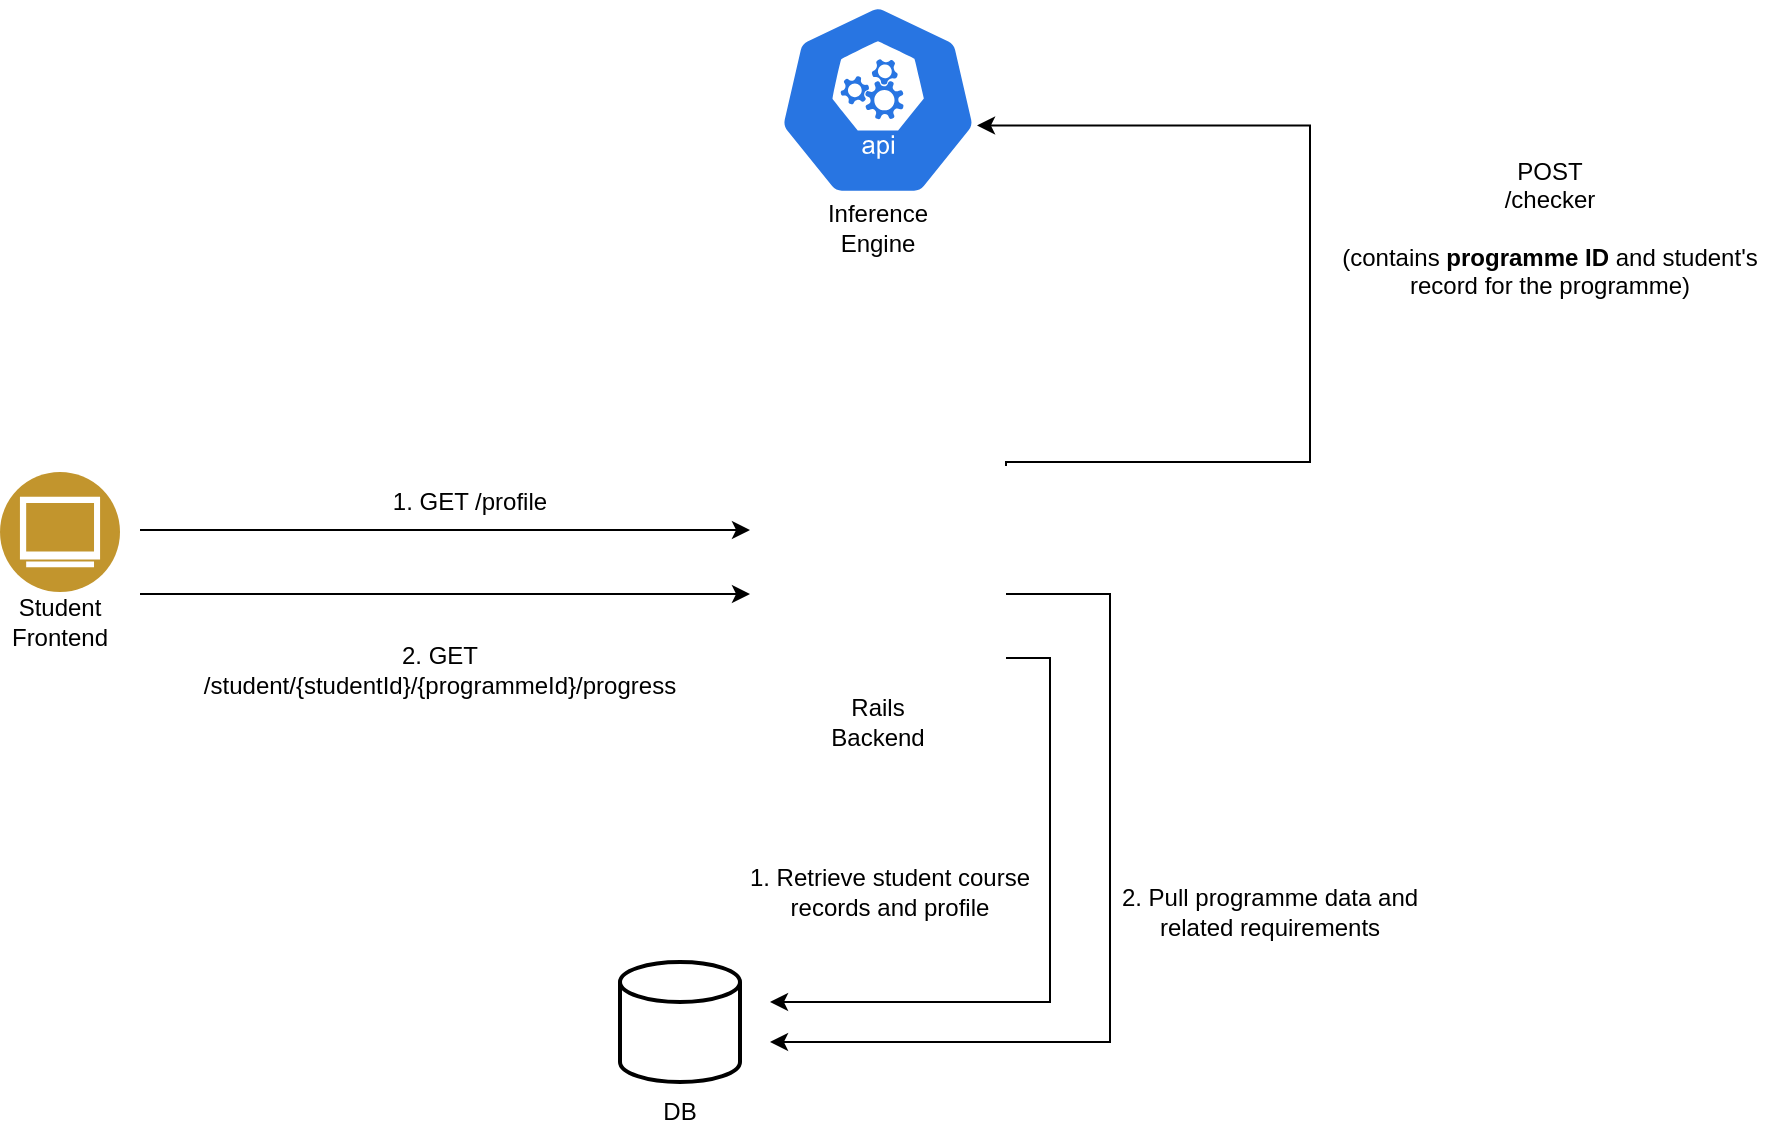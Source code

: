 <mxfile version="17.4.0" type="device"><diagram id="ySWEb1V2k0R_rYt3XELy" name="Page-1"><mxGraphModel dx="1422" dy="717" grid="1" gridSize="10" guides="1" tooltips="1" connect="1" arrows="1" fold="1" page="1" pageScale="1" pageWidth="1100" pageHeight="850" math="0" shadow="0"><root><mxCell id="0"/><mxCell id="1" parent="0"/><mxCell id="ZTNzScDlQO_JdV49T1sd-1" value="" style="sketch=0;html=1;dashed=0;whitespace=wrap;fillColor=#2875E2;strokeColor=#ffffff;points=[[0.005,0.63,0],[0.1,0.2,0],[0.9,0.2,0],[0.5,0,0],[0.995,0.63,0],[0.72,0.99,0],[0.5,1,0],[0.28,0.99,0]];shape=mxgraph.kubernetes.icon;prIcon=api" vertex="1" parent="1"><mxGeometry x="509" y="100" width="100" height="98" as="geometry"/></mxCell><mxCell id="ZTNzScDlQO_JdV49T1sd-2" value="" style="shape=image;html=1;verticalAlign=top;verticalLabelPosition=bottom;labelBackgroundColor=#ffffff;imageAspect=0;aspect=fixed;image=https://cdn0.iconfinder.com/data/icons/long-shadow-web-icons/512/ruby-128.png" vertex="1" parent="1"><mxGeometry x="495" y="300" width="128" height="128" as="geometry"/></mxCell><mxCell id="ZTNzScDlQO_JdV49T1sd-3" value="" style="strokeWidth=2;html=1;shape=mxgraph.flowchart.database;whiteSpace=wrap;" vertex="1" parent="1"><mxGeometry x="430" y="580" width="60" height="60" as="geometry"/></mxCell><mxCell id="ZTNzScDlQO_JdV49T1sd-4" value="" style="aspect=fixed;perimeter=ellipsePerimeter;html=1;align=center;shadow=0;dashed=0;fontColor=#4277BB;labelBackgroundColor=#ffffff;fontSize=12;spacingTop=3;image;image=img/lib/ibm/users/browser.svg;" vertex="1" parent="1"><mxGeometry x="120" y="335" width="60" height="60" as="geometry"/></mxCell><mxCell id="ZTNzScDlQO_JdV49T1sd-5" value="Inference Engine" style="text;html=1;strokeColor=none;fillColor=none;align=center;verticalAlign=middle;whiteSpace=wrap;rounded=0;" vertex="1" parent="1"><mxGeometry x="529" y="198" width="60" height="30" as="geometry"/></mxCell><mxCell id="ZTNzScDlQO_JdV49T1sd-6" value="Rails Backend" style="text;html=1;strokeColor=none;fillColor=none;align=center;verticalAlign=middle;whiteSpace=wrap;rounded=0;" vertex="1" parent="1"><mxGeometry x="529" y="445" width="60" height="30" as="geometry"/></mxCell><mxCell id="ZTNzScDlQO_JdV49T1sd-7" value="DB" style="text;html=1;strokeColor=none;fillColor=none;align=center;verticalAlign=middle;whiteSpace=wrap;rounded=0;" vertex="1" parent="1"><mxGeometry x="430" y="640" width="60" height="30" as="geometry"/></mxCell><mxCell id="ZTNzScDlQO_JdV49T1sd-8" value="Student Frontend" style="text;html=1;strokeColor=none;fillColor=none;align=center;verticalAlign=middle;whiteSpace=wrap;rounded=0;" vertex="1" parent="1"><mxGeometry x="120" y="395" width="60" height="30" as="geometry"/></mxCell><mxCell id="ZTNzScDlQO_JdV49T1sd-12" value="" style="endArrow=classic;html=1;rounded=0;entryX=0;entryY=0.5;entryDx=0;entryDy=0;" edge="1" parent="1" target="ZTNzScDlQO_JdV49T1sd-2"><mxGeometry width="50" height="50" relative="1" as="geometry"><mxPoint x="190" y="364" as="sourcePoint"/><mxPoint x="205" y="395" as="targetPoint"/></mxGeometry></mxCell><mxCell id="ZTNzScDlQO_JdV49T1sd-13" value="1. GET /profile" style="text;html=1;strokeColor=none;fillColor=none;align=center;verticalAlign=middle;whiteSpace=wrap;rounded=0;" vertex="1" parent="1"><mxGeometry x="305" y="335" width="100" height="30" as="geometry"/></mxCell><mxCell id="ZTNzScDlQO_JdV49T1sd-15" value="1. Retrieve student course records and profile" style="text;html=1;strokeColor=none;fillColor=none;align=center;verticalAlign=middle;whiteSpace=wrap;rounded=0;" vertex="1" parent="1"><mxGeometry x="485" y="530" width="160" height="30" as="geometry"/></mxCell><mxCell id="ZTNzScDlQO_JdV49T1sd-16" value="" style="endArrow=classic;html=1;rounded=0;entryX=0;entryY=0.75;entryDx=0;entryDy=0;" edge="1" parent="1" target="ZTNzScDlQO_JdV49T1sd-2"><mxGeometry width="50" height="50" relative="1" as="geometry"><mxPoint x="190" y="396" as="sourcePoint"/><mxPoint x="205" y="355" as="targetPoint"/></mxGeometry></mxCell><mxCell id="ZTNzScDlQO_JdV49T1sd-17" value="2. GET /student/{studentId}/{programmeId}/progress" style="text;html=1;strokeColor=none;fillColor=none;align=center;verticalAlign=middle;whiteSpace=wrap;rounded=0;" vertex="1" parent="1"><mxGeometry x="210" y="400" width="260" height="67" as="geometry"/></mxCell><mxCell id="ZTNzScDlQO_JdV49T1sd-18" value="" style="endArrow=classic;html=1;rounded=0;exitX=1;exitY=0.75;exitDx=0;exitDy=0;edgeStyle=orthogonalEdgeStyle;" edge="1" parent="1" source="ZTNzScDlQO_JdV49T1sd-2"><mxGeometry width="50" height="50" relative="1" as="geometry"><mxPoint x="635" y="394" as="sourcePoint"/><mxPoint x="505" y="620" as="targetPoint"/><Array as="points"><mxPoint x="675" y="396"/><mxPoint x="675" y="620"/></Array></mxGeometry></mxCell><mxCell id="ZTNzScDlQO_JdV49T1sd-19" value="" style="endArrow=classic;html=1;rounded=0;edgeStyle=orthogonalEdgeStyle;exitX=1;exitY=1;exitDx=0;exitDy=0;" edge="1" parent="1" source="ZTNzScDlQO_JdV49T1sd-2"><mxGeometry width="50" height="50" relative="1" as="geometry"><mxPoint x="655" y="445" as="sourcePoint"/><mxPoint x="505" y="600" as="targetPoint"/><Array as="points"><mxPoint x="645" y="428"/><mxPoint x="645" y="600"/></Array></mxGeometry></mxCell><mxCell id="ZTNzScDlQO_JdV49T1sd-20" value="2. Pull programme data and related requirements" style="text;html=1;strokeColor=none;fillColor=none;align=center;verticalAlign=middle;whiteSpace=wrap;rounded=0;" vertex="1" parent="1"><mxGeometry x="675" y="540" width="160" height="30" as="geometry"/></mxCell><mxCell id="ZTNzScDlQO_JdV49T1sd-21" value="" style="endArrow=classic;html=1;rounded=0;entryX=0.995;entryY=0.63;entryDx=0;entryDy=0;entryPerimeter=0;edgeStyle=orthogonalEdgeStyle;exitX=1;exitY=0.25;exitDx=0;exitDy=0;" edge="1" parent="1" source="ZTNzScDlQO_JdV49T1sd-2" target="ZTNzScDlQO_JdV49T1sd-1"><mxGeometry width="50" height="50" relative="1" as="geometry"><mxPoint x="650" y="330" as="sourcePoint"/><mxPoint x="745" y="390" as="targetPoint"/><Array as="points"><mxPoint x="623" y="330"/><mxPoint x="775" y="330"/><mxPoint x="775" y="162"/></Array></mxGeometry></mxCell><mxCell id="ZTNzScDlQO_JdV49T1sd-22" value="POST&lt;br&gt;/checker&lt;br&gt;&lt;br&gt;(contains &lt;b&gt;programme ID&lt;/b&gt; and student's record for the programme)" style="text;html=1;strokeColor=none;fillColor=none;align=center;verticalAlign=middle;whiteSpace=wrap;rounded=0;" vertex="1" parent="1"><mxGeometry x="775" y="179" width="240" height="68" as="geometry"/></mxCell></root></mxGraphModel></diagram></mxfile>